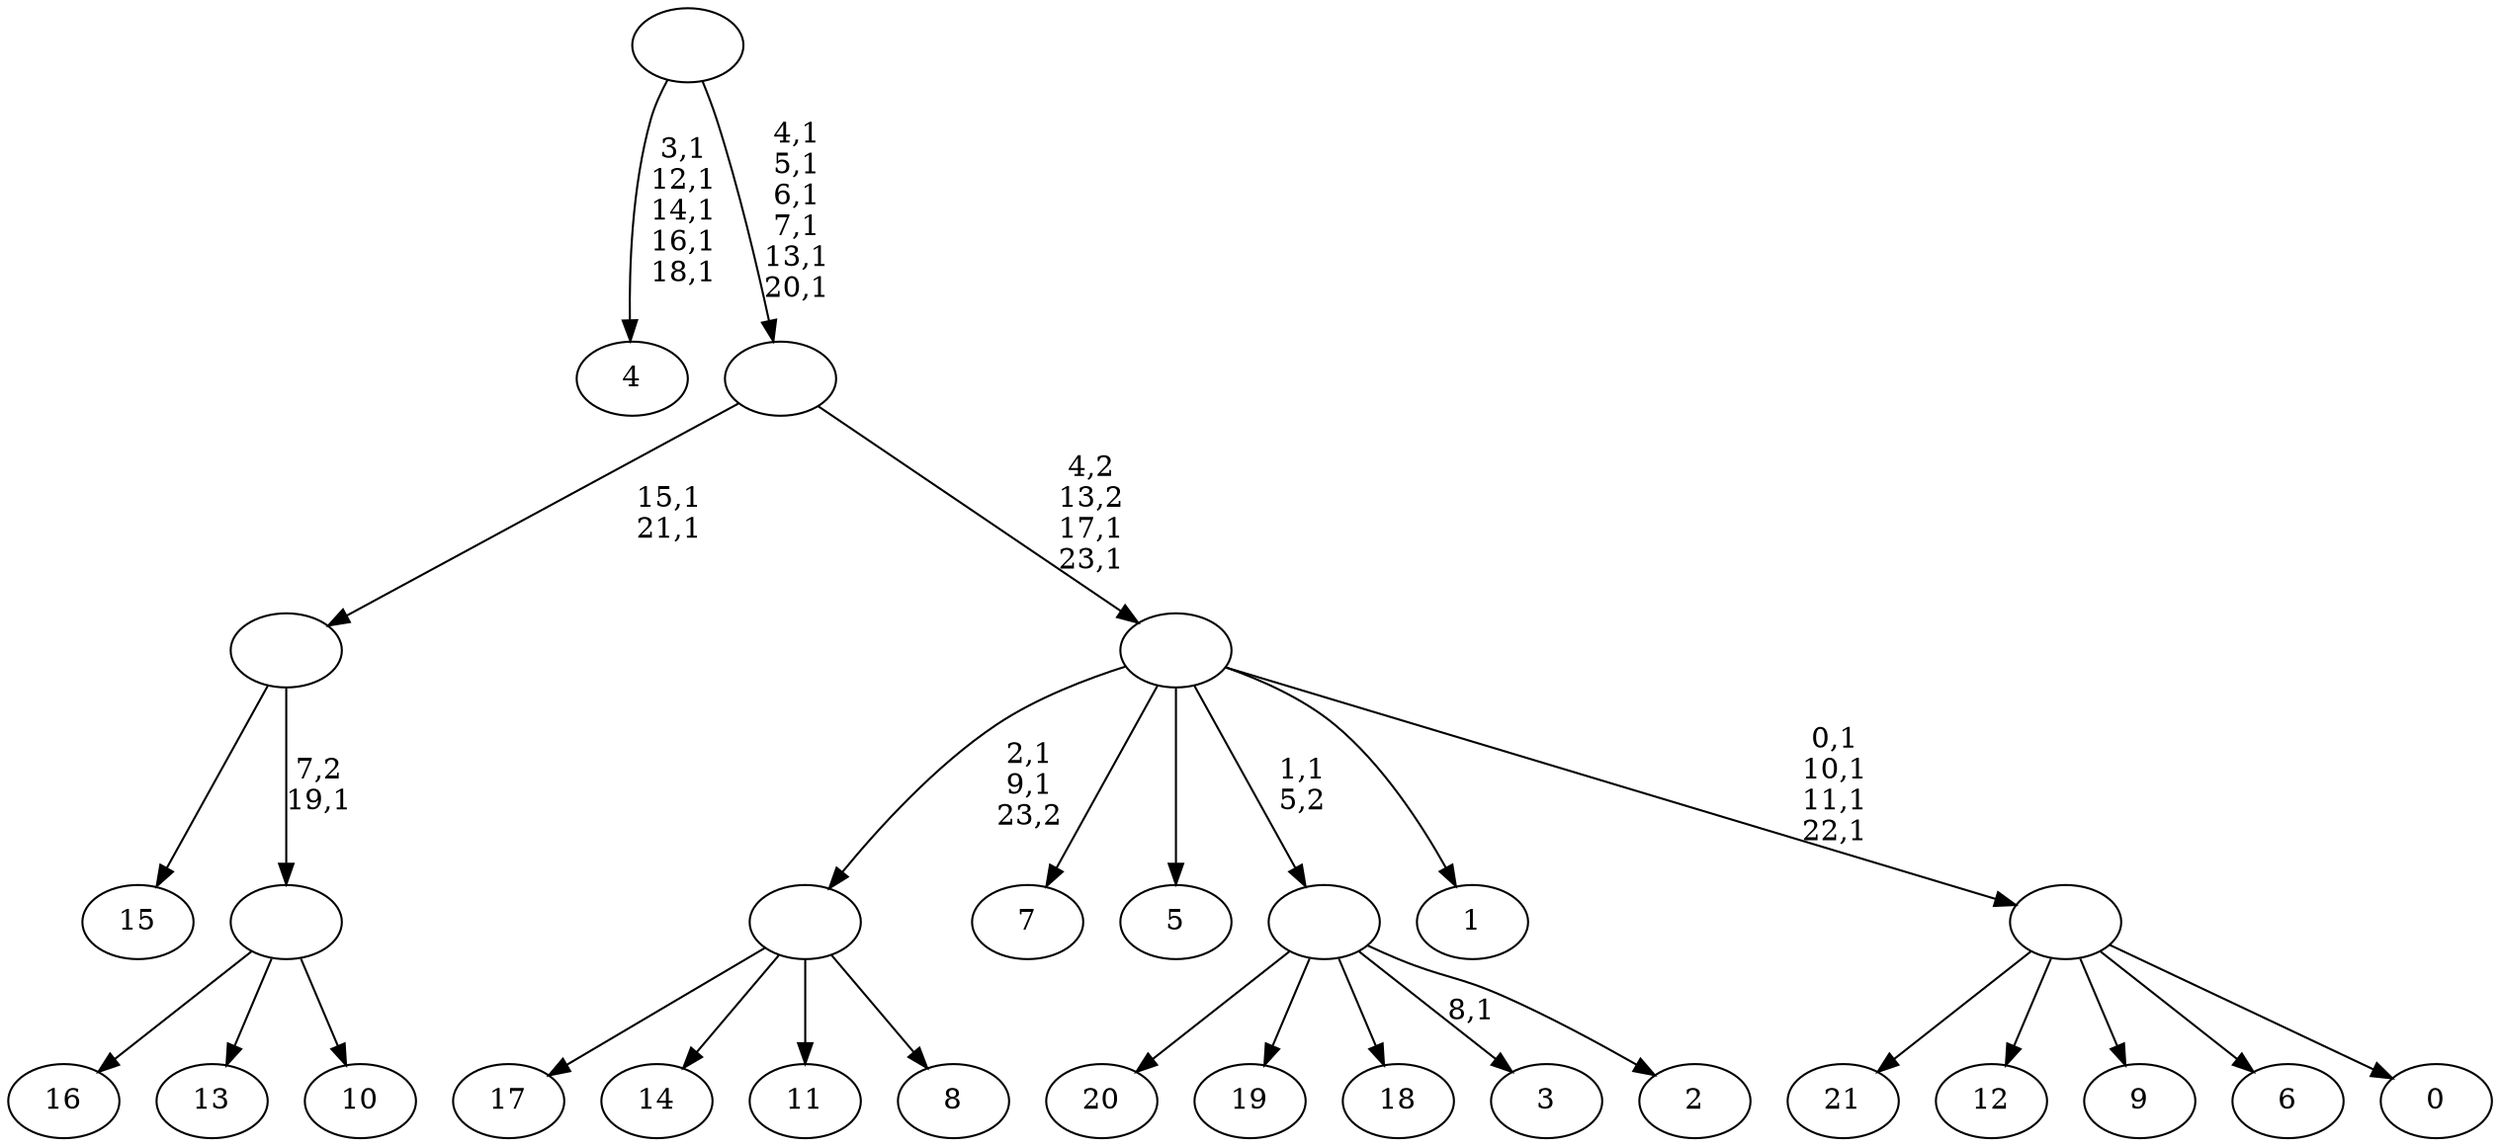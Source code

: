 digraph T {
	46 [label="21"]
	45 [label="20"]
	44 [label="19"]
	43 [label="18"]
	42 [label="17"]
	41 [label="16"]
	40 [label="15"]
	39 [label="14"]
	38 [label="13"]
	37 [label="12"]
	36 [label="11"]
	35 [label="10"]
	34 [label=""]
	33 [label=""]
	31 [label="9"]
	30 [label="8"]
	29 [label=""]
	27 [label="7"]
	26 [label="6"]
	25 [label="5"]
	24 [label="4"]
	18 [label="3"]
	16 [label="2"]
	15 [label=""]
	14 [label="1"]
	13 [label="0"]
	12 [label=""]
	8 [label=""]
	6 [label=""]
	0 [label=""]
	34 -> 41 [label=""]
	34 -> 38 [label=""]
	34 -> 35 [label=""]
	33 -> 40 [label=""]
	33 -> 34 [label="7,2\n19,1"]
	29 -> 42 [label=""]
	29 -> 39 [label=""]
	29 -> 36 [label=""]
	29 -> 30 [label=""]
	15 -> 18 [label="8,1"]
	15 -> 45 [label=""]
	15 -> 44 [label=""]
	15 -> 43 [label=""]
	15 -> 16 [label=""]
	12 -> 46 [label=""]
	12 -> 37 [label=""]
	12 -> 31 [label=""]
	12 -> 26 [label=""]
	12 -> 13 [label=""]
	8 -> 12 [label="0,1\n10,1\n11,1\n22,1"]
	8 -> 29 [label="2,1\n9,1\n23,2"]
	8 -> 27 [label=""]
	8 -> 25 [label=""]
	8 -> 15 [label="1,1\n5,2"]
	8 -> 14 [label=""]
	6 -> 8 [label="4,2\n13,2\n17,1\n23,1"]
	6 -> 33 [label="15,1\n21,1"]
	0 -> 6 [label="4,1\n5,1\n6,1\n7,1\n13,1\n20,1"]
	0 -> 24 [label="3,1\n12,1\n14,1\n16,1\n18,1"]
}
